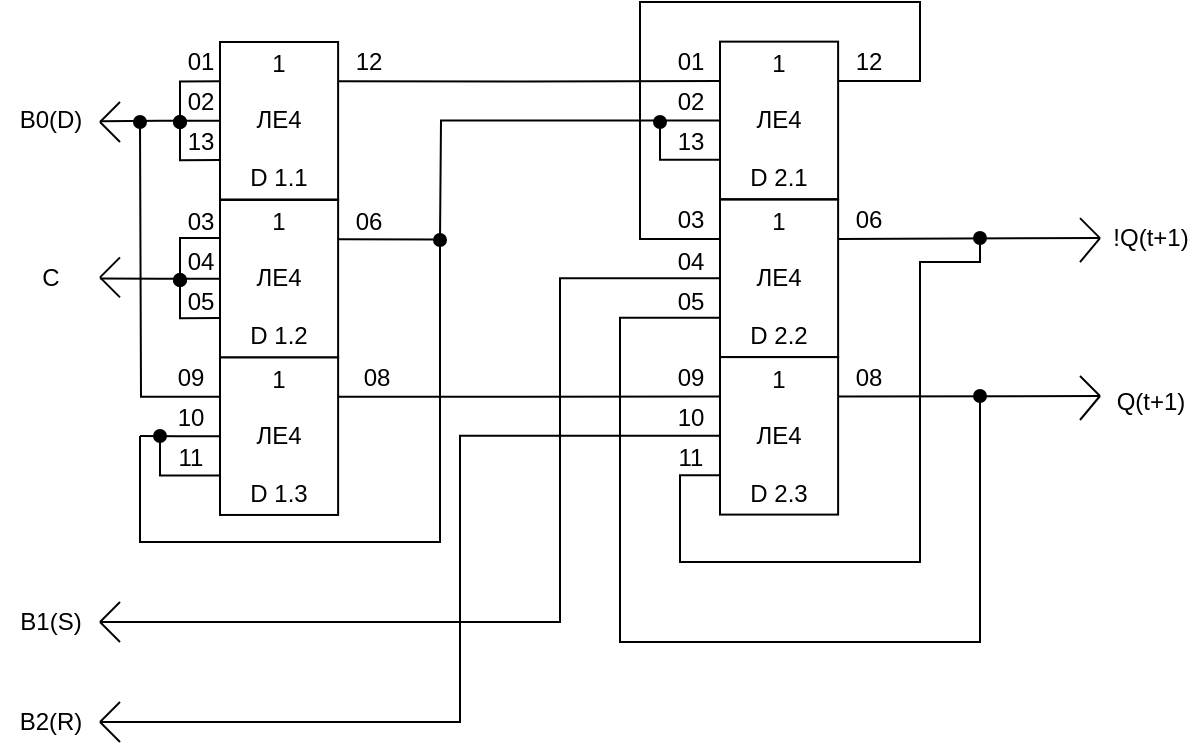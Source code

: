 <mxfile version="17.1.3" type="device"><diagram id="AHVZHnXbyiWFHeUcFGta" name="Page-1"><mxGraphModel dx="462" dy="761" grid="1" gridSize="10" guides="1" tooltips="1" connect="1" arrows="1" fold="1" page="1" pageScale="1" pageWidth="827" pageHeight="1169" math="0" shadow="0"><root><mxCell id="0"/><mxCell id="1" parent="0"/><mxCell id="nDY1ct7P0T2ZTpATLgYF-3" value="" style="group" vertex="1" connectable="0" parent="1"><mxGeometry x="110" y="80" width="62.874" height="78.74" as="geometry"/></mxCell><mxCell id="nDY1ct7P0T2ZTpATLgYF-1" value="1&lt;br&gt;&lt;br&gt;ЛЕ4&lt;br&gt;&lt;br&gt;D 1.1&lt;br&gt;" style="rounded=0;whiteSpace=wrap;html=1;" vertex="1" parent="nDY1ct7P0T2ZTpATLgYF-3"><mxGeometry width="59.055" height="78.74" as="geometry"/></mxCell><mxCell id="nDY1ct7P0T2ZTpATLgYF-4" value="" style="group" vertex="1" connectable="0" parent="1"><mxGeometry x="110" y="159" width="60" height="78.74" as="geometry"/></mxCell><mxCell id="nDY1ct7P0T2ZTpATLgYF-5" value="1&lt;br&gt;&lt;br&gt;ЛЕ4&lt;br&gt;&lt;br&gt;D 1.2" style="rounded=0;whiteSpace=wrap;html=1;" vertex="1" parent="nDY1ct7P0T2ZTpATLgYF-4"><mxGeometry width="59.055" height="78.74" as="geometry"/></mxCell><mxCell id="nDY1ct7P0T2ZTpATLgYF-7" value="" style="group" vertex="1" connectable="0" parent="1"><mxGeometry x="110" y="237.74" width="59.055" height="78.74" as="geometry"/></mxCell><mxCell id="nDY1ct7P0T2ZTpATLgYF-8" value="1&lt;br&gt;&lt;br&gt;ЛЕ4&lt;br&gt;&lt;br&gt;D 1.3" style="rounded=0;whiteSpace=wrap;html=1;" vertex="1" parent="nDY1ct7P0T2ZTpATLgYF-7"><mxGeometry width="59.055" height="78.74" as="geometry"/></mxCell><mxCell id="nDY1ct7P0T2ZTpATLgYF-10" style="edgeStyle=orthogonalEdgeStyle;rounded=0;orthogonalLoop=1;jettySize=auto;html=1;exitX=0;exitY=0.5;exitDx=0;exitDy=0;endArrow=none;endFill=0;" edge="1" parent="1" source="nDY1ct7P0T2ZTpATLgYF-1"><mxGeometry relative="1" as="geometry"><mxPoint x="50" y="119.621" as="targetPoint"/></mxGeometry></mxCell><mxCell id="nDY1ct7P0T2ZTpATLgYF-11" style="edgeStyle=orthogonalEdgeStyle;rounded=0;orthogonalLoop=1;jettySize=auto;html=1;exitX=0;exitY=0.5;exitDx=0;exitDy=0;endArrow=none;endFill=0;" edge="1" parent="1" source="nDY1ct7P0T2ZTpATLgYF-5"><mxGeometry relative="1" as="geometry"><mxPoint x="50" y="198.241" as="targetPoint"/></mxGeometry></mxCell><mxCell id="nDY1ct7P0T2ZTpATLgYF-12" style="edgeStyle=orthogonalEdgeStyle;rounded=0;orthogonalLoop=1;jettySize=auto;html=1;exitX=0;exitY=0.5;exitDx=0;exitDy=0;endArrow=none;endFill=0;" edge="1" parent="1" source="nDY1ct7P0T2ZTpATLgYF-8"><mxGeometry relative="1" as="geometry"><mxPoint x="70" y="277" as="targetPoint"/></mxGeometry></mxCell><mxCell id="nDY1ct7P0T2ZTpATLgYF-13" style="edgeStyle=orthogonalEdgeStyle;rounded=0;orthogonalLoop=1;jettySize=auto;html=1;exitX=0;exitY=0.25;exitDx=0;exitDy=0;endArrow=oval;endFill=1;" edge="1" parent="1" source="nDY1ct7P0T2ZTpATLgYF-1"><mxGeometry relative="1" as="geometry"><mxPoint x="90" y="120" as="targetPoint"/></mxGeometry></mxCell><mxCell id="nDY1ct7P0T2ZTpATLgYF-14" style="edgeStyle=orthogonalEdgeStyle;rounded=0;orthogonalLoop=1;jettySize=auto;html=1;exitX=0;exitY=0.75;exitDx=0;exitDy=0;endArrow=oval;endFill=1;" edge="1" parent="1" source="nDY1ct7P0T2ZTpATLgYF-1"><mxGeometry relative="1" as="geometry"><mxPoint x="90" y="120" as="targetPoint"/></mxGeometry></mxCell><mxCell id="nDY1ct7P0T2ZTpATLgYF-15" value="" style="endArrow=none;html=1;rounded=0;" edge="1" parent="1"><mxGeometry width="50" height="50" relative="1" as="geometry"><mxPoint x="50" y="120" as="sourcePoint"/><mxPoint x="60" y="110" as="targetPoint"/></mxGeometry></mxCell><mxCell id="nDY1ct7P0T2ZTpATLgYF-16" value="" style="endArrow=none;html=1;rounded=0;" edge="1" parent="1"><mxGeometry width="50" height="50" relative="1" as="geometry"><mxPoint x="60" y="130" as="sourcePoint"/><mxPoint x="50" y="120" as="targetPoint"/></mxGeometry></mxCell><mxCell id="nDY1ct7P0T2ZTpATLgYF-17" value="B0(D)" style="text;html=1;align=center;verticalAlign=middle;resizable=0;points=[];autosize=1;strokeColor=none;fillColor=none;" vertex="1" parent="1"><mxGeometry y="109.37" width="50" height="20" as="geometry"/></mxCell><mxCell id="nDY1ct7P0T2ZTpATLgYF-18" value="01" style="text;html=1;align=center;verticalAlign=middle;resizable=0;points=[];autosize=1;strokeColor=none;fillColor=none;" vertex="1" parent="1"><mxGeometry x="85" y="80" width="30" height="20" as="geometry"/></mxCell><mxCell id="nDY1ct7P0T2ZTpATLgYF-19" value="02" style="text;html=1;align=center;verticalAlign=middle;resizable=0;points=[];autosize=1;strokeColor=none;fillColor=none;" vertex="1" parent="1"><mxGeometry x="85" y="100" width="30" height="20" as="geometry"/></mxCell><mxCell id="nDY1ct7P0T2ZTpATLgYF-20" value="13" style="text;html=1;align=center;verticalAlign=middle;resizable=0;points=[];autosize=1;strokeColor=none;fillColor=none;" vertex="1" parent="1"><mxGeometry x="85" y="120" width="30" height="20" as="geometry"/></mxCell><mxCell id="nDY1ct7P0T2ZTpATLgYF-21" style="edgeStyle=orthogonalEdgeStyle;rounded=0;orthogonalLoop=1;jettySize=auto;html=1;exitX=1;exitY=0.25;exitDx=0;exitDy=0;endArrow=none;endFill=0;entryX=0;entryY=0.25;entryDx=0;entryDy=0;" edge="1" parent="1" source="nDY1ct7P0T2ZTpATLgYF-1" target="nDY1ct7P0T2ZTpATLgYF-38"><mxGeometry relative="1" as="geometry"><mxPoint x="200" y="99.714" as="targetPoint"/></mxGeometry></mxCell><mxCell id="nDY1ct7P0T2ZTpATLgYF-22" value="12" style="text;html=1;align=center;verticalAlign=middle;resizable=0;points=[];autosize=1;strokeColor=none;fillColor=none;" vertex="1" parent="1"><mxGeometry x="169.06" y="79.82" width="30" height="20" as="geometry"/></mxCell><mxCell id="nDY1ct7P0T2ZTpATLgYF-23" value="" style="endArrow=none;html=1;rounded=0;" edge="1" parent="1"><mxGeometry width="50" height="50" relative="1" as="geometry"><mxPoint x="50" y="197.69" as="sourcePoint"/><mxPoint x="60" y="187.69" as="targetPoint"/></mxGeometry></mxCell><mxCell id="nDY1ct7P0T2ZTpATLgYF-24" value="" style="endArrow=none;html=1;rounded=0;" edge="1" parent="1"><mxGeometry width="50" height="50" relative="1" as="geometry"><mxPoint x="60" y="207.69" as="sourcePoint"/><mxPoint x="50" y="197.69" as="targetPoint"/></mxGeometry></mxCell><mxCell id="nDY1ct7P0T2ZTpATLgYF-25" value="С" style="text;html=1;align=center;verticalAlign=middle;resizable=0;points=[];autosize=1;strokeColor=none;fillColor=none;" vertex="1" parent="1"><mxGeometry x="15" y="188.06" width="20" height="20" as="geometry"/></mxCell><mxCell id="nDY1ct7P0T2ZTpATLgYF-26" style="edgeStyle=orthogonalEdgeStyle;rounded=0;orthogonalLoop=1;jettySize=auto;html=1;exitX=0;exitY=0.25;exitDx=0;exitDy=0;endArrow=oval;endFill=1;" edge="1" parent="1"><mxGeometry relative="1" as="geometry"><mxPoint x="90" y="199" as="targetPoint"/><mxPoint x="110" y="178" as="sourcePoint"/></mxGeometry></mxCell><mxCell id="nDY1ct7P0T2ZTpATLgYF-27" style="edgeStyle=orthogonalEdgeStyle;rounded=0;orthogonalLoop=1;jettySize=auto;html=1;exitX=0;exitY=0.75;exitDx=0;exitDy=0;endArrow=oval;endFill=1;" edge="1" parent="1" source="nDY1ct7P0T2ZTpATLgYF-5"><mxGeometry relative="1" as="geometry"><mxPoint x="90" y="199" as="targetPoint"/></mxGeometry></mxCell><mxCell id="nDY1ct7P0T2ZTpATLgYF-28" value="03" style="text;html=1;align=center;verticalAlign=middle;resizable=0;points=[];autosize=1;strokeColor=none;fillColor=none;" vertex="1" parent="1"><mxGeometry x="85" y="160" width="30" height="20" as="geometry"/></mxCell><mxCell id="nDY1ct7P0T2ZTpATLgYF-29" value="04" style="text;html=1;align=center;verticalAlign=middle;resizable=0;points=[];autosize=1;strokeColor=none;fillColor=none;" vertex="1" parent="1"><mxGeometry x="85" y="180" width="30" height="20" as="geometry"/></mxCell><mxCell id="nDY1ct7P0T2ZTpATLgYF-30" value="05" style="text;html=1;align=center;verticalAlign=middle;resizable=0;points=[];autosize=1;strokeColor=none;fillColor=none;" vertex="1" parent="1"><mxGeometry x="85" y="200" width="30" height="20" as="geometry"/></mxCell><mxCell id="nDY1ct7P0T2ZTpATLgYF-32" style="edgeStyle=orthogonalEdgeStyle;rounded=0;orthogonalLoop=1;jettySize=auto;html=1;exitX=1;exitY=0.25;exitDx=0;exitDy=0;endArrow=none;endFill=0;" edge="1" parent="1" source="nDY1ct7P0T2ZTpATLgYF-5"><mxGeometry relative="1" as="geometry"><mxPoint x="70" y="277" as="targetPoint"/><Array as="points"><mxPoint x="220" y="179"/><mxPoint x="220" y="330"/><mxPoint x="70" y="330"/></Array></mxGeometry></mxCell><mxCell id="nDY1ct7P0T2ZTpATLgYF-33" value="06" style="text;html=1;align=center;verticalAlign=middle;resizable=0;points=[];autosize=1;strokeColor=none;fillColor=none;" vertex="1" parent="1"><mxGeometry x="169.06" y="160" width="30" height="20" as="geometry"/></mxCell><mxCell id="nDY1ct7P0T2ZTpATLgYF-34" style="edgeStyle=orthogonalEdgeStyle;rounded=0;orthogonalLoop=1;jettySize=auto;html=1;exitX=0;exitY=0.25;exitDx=0;exitDy=0;endArrow=oval;endFill=1;" edge="1" parent="1" source="nDY1ct7P0T2ZTpATLgYF-8"><mxGeometry relative="1" as="geometry"><mxPoint x="70" y="120" as="targetPoint"/></mxGeometry></mxCell><mxCell id="nDY1ct7P0T2ZTpATLgYF-35" style="edgeStyle=orthogonalEdgeStyle;rounded=0;orthogonalLoop=1;jettySize=auto;html=1;exitX=0;exitY=0.75;exitDx=0;exitDy=0;endArrow=oval;endFill=1;endSize=6;" edge="1" parent="1" source="nDY1ct7P0T2ZTpATLgYF-8"><mxGeometry relative="1" as="geometry"><mxPoint x="80" y="277" as="targetPoint"/></mxGeometry></mxCell><mxCell id="nDY1ct7P0T2ZTpATLgYF-36" style="edgeStyle=orthogonalEdgeStyle;rounded=0;orthogonalLoop=1;jettySize=auto;html=1;exitX=1;exitY=0.25;exitDx=0;exitDy=0;endArrow=none;endFill=0;endSize=6;entryX=0;entryY=0.25;entryDx=0;entryDy=0;" edge="1" parent="1" source="nDY1ct7P0T2ZTpATLgYF-8" target="nDY1ct7P0T2ZTpATLgYF-42"><mxGeometry relative="1" as="geometry"><mxPoint x="260" y="257.667" as="targetPoint"/></mxGeometry></mxCell><mxCell id="nDY1ct7P0T2ZTpATLgYF-37" value="" style="group" vertex="1" connectable="0" parent="1"><mxGeometry x="360" y="79.82" width="62.874" height="78.74" as="geometry"/></mxCell><mxCell id="nDY1ct7P0T2ZTpATLgYF-38" value="1&lt;br&gt;&lt;br&gt;ЛЕ4&lt;br&gt;&lt;br&gt;D 2.1" style="rounded=0;whiteSpace=wrap;html=1;" vertex="1" parent="nDY1ct7P0T2ZTpATLgYF-37"><mxGeometry width="59.055" height="78.74" as="geometry"/></mxCell><mxCell id="nDY1ct7P0T2ZTpATLgYF-39" value="" style="group" vertex="1" connectable="0" parent="1"><mxGeometry x="360" y="158.82" width="60" height="78.74" as="geometry"/></mxCell><mxCell id="nDY1ct7P0T2ZTpATLgYF-40" value="1&lt;br&gt;&lt;br&gt;ЛЕ4&lt;br&gt;&lt;br&gt;D 2.2" style="rounded=0;whiteSpace=wrap;html=1;" vertex="1" parent="nDY1ct7P0T2ZTpATLgYF-39"><mxGeometry width="59.055" height="78.74" as="geometry"/></mxCell><mxCell id="nDY1ct7P0T2ZTpATLgYF-41" value="" style="group" vertex="1" connectable="0" parent="1"><mxGeometry x="360" y="237.56" width="59.055" height="78.74" as="geometry"/></mxCell><mxCell id="nDY1ct7P0T2ZTpATLgYF-42" value="1&lt;br&gt;&lt;br&gt;ЛЕ4&lt;br&gt;&lt;br&gt;D 2.3" style="rounded=0;whiteSpace=wrap;html=1;" vertex="1" parent="nDY1ct7P0T2ZTpATLgYF-41"><mxGeometry width="59.055" height="78.74" as="geometry"/></mxCell><mxCell id="nDY1ct7P0T2ZTpATLgYF-45" value="01" style="text;html=1;align=center;verticalAlign=middle;resizable=0;points=[];autosize=1;strokeColor=none;fillColor=none;" vertex="1" parent="1"><mxGeometry x="330" y="80.0" width="30" height="20" as="geometry"/></mxCell><mxCell id="nDY1ct7P0T2ZTpATLgYF-46" value="02" style="text;html=1;align=center;verticalAlign=middle;resizable=0;points=[];autosize=1;strokeColor=none;fillColor=none;" vertex="1" parent="1"><mxGeometry x="330" y="100.0" width="30" height="20" as="geometry"/></mxCell><mxCell id="nDY1ct7P0T2ZTpATLgYF-47" value="13" style="text;html=1;align=center;verticalAlign=middle;resizable=0;points=[];autosize=1;strokeColor=none;fillColor=none;" vertex="1" parent="1"><mxGeometry x="330" y="120" width="30" height="20" as="geometry"/></mxCell><mxCell id="nDY1ct7P0T2ZTpATLgYF-48" style="edgeStyle=orthogonalEdgeStyle;rounded=0;orthogonalLoop=1;jettySize=auto;html=1;exitX=1;exitY=0.25;exitDx=0;exitDy=0;endArrow=none;endFill=0;entryX=0;entryY=0.25;entryDx=0;entryDy=0;" edge="1" parent="1" source="nDY1ct7P0T2ZTpATLgYF-38" target="nDY1ct7P0T2ZTpATLgYF-40"><mxGeometry relative="1" as="geometry"><mxPoint x="340" y="40" as="targetPoint"/><Array as="points"><mxPoint x="460" y="100"/><mxPoint x="460" y="60"/><mxPoint x="320" y="60"/><mxPoint x="320" y="179"/></Array></mxGeometry></mxCell><mxCell id="nDY1ct7P0T2ZTpATLgYF-49" value="12" style="text;html=1;align=center;verticalAlign=middle;resizable=0;points=[];autosize=1;strokeColor=none;fillColor=none;" vertex="1" parent="1"><mxGeometry x="419.06" y="80" width="30" height="20" as="geometry"/></mxCell><mxCell id="nDY1ct7P0T2ZTpATLgYF-52" value="03" style="text;html=1;align=center;verticalAlign=middle;resizable=0;points=[];autosize=1;strokeColor=none;fillColor=none;" vertex="1" parent="1"><mxGeometry x="330" y="158.56" width="30" height="20" as="geometry"/></mxCell><mxCell id="nDY1ct7P0T2ZTpATLgYF-53" value="04" style="text;html=1;align=center;verticalAlign=middle;resizable=0;points=[];autosize=1;strokeColor=none;fillColor=none;" vertex="1" parent="1"><mxGeometry x="330" y="180" width="30" height="20" as="geometry"/></mxCell><mxCell id="nDY1ct7P0T2ZTpATLgYF-54" value="05" style="text;html=1;align=center;verticalAlign=middle;resizable=0;points=[];autosize=1;strokeColor=none;fillColor=none;" vertex="1" parent="1"><mxGeometry x="330" y="200" width="30" height="20" as="geometry"/></mxCell><mxCell id="nDY1ct7P0T2ZTpATLgYF-55" value="06" style="text;html=1;align=center;verticalAlign=middle;resizable=0;points=[];autosize=1;strokeColor=none;fillColor=none;" vertex="1" parent="1"><mxGeometry x="419.06" y="158.56" width="30" height="20" as="geometry"/></mxCell><mxCell id="nDY1ct7P0T2ZTpATLgYF-58" style="edgeStyle=orthogonalEdgeStyle;rounded=0;orthogonalLoop=1;jettySize=auto;html=1;exitX=0;exitY=0.5;exitDx=0;exitDy=0;endArrow=oval;endFill=1;endSize=6;" edge="1" parent="1" source="nDY1ct7P0T2ZTpATLgYF-38"><mxGeometry relative="1" as="geometry"><mxPoint x="220" y="179" as="targetPoint"/></mxGeometry></mxCell><mxCell id="nDY1ct7P0T2ZTpATLgYF-59" style="edgeStyle=orthogonalEdgeStyle;rounded=0;orthogonalLoop=1;jettySize=auto;html=1;exitX=0;exitY=0.75;exitDx=0;exitDy=0;endArrow=oval;endFill=1;endSize=6;" edge="1" parent="1" source="nDY1ct7P0T2ZTpATLgYF-38"><mxGeometry relative="1" as="geometry"><mxPoint x="330" y="120" as="targetPoint"/><Array as="points"><mxPoint x="330" y="139"/><mxPoint x="330" y="120"/></Array></mxGeometry></mxCell><mxCell id="nDY1ct7P0T2ZTpATLgYF-60" value="09" style="text;html=1;align=center;verticalAlign=middle;resizable=0;points=[];autosize=1;strokeColor=none;fillColor=none;" vertex="1" parent="1"><mxGeometry x="80" y="237.74" width="30" height="20" as="geometry"/></mxCell><mxCell id="nDY1ct7P0T2ZTpATLgYF-61" value="10" style="text;html=1;align=center;verticalAlign=middle;resizable=0;points=[];autosize=1;strokeColor=none;fillColor=none;" vertex="1" parent="1"><mxGeometry x="80" y="257.74" width="30" height="20" as="geometry"/></mxCell><mxCell id="nDY1ct7P0T2ZTpATLgYF-62" value="11" style="text;html=1;align=center;verticalAlign=middle;resizable=0;points=[];autosize=1;strokeColor=none;fillColor=none;" vertex="1" parent="1"><mxGeometry x="80" y="277.74" width="30" height="20" as="geometry"/></mxCell><mxCell id="nDY1ct7P0T2ZTpATLgYF-63" value="08" style="text;html=1;align=center;verticalAlign=middle;resizable=0;points=[];autosize=1;strokeColor=none;fillColor=none;" vertex="1" parent="1"><mxGeometry x="172.87" y="237.74" width="30" height="20" as="geometry"/></mxCell><mxCell id="nDY1ct7P0T2ZTpATLgYF-64" value="B1(S)" style="text;html=1;align=center;verticalAlign=middle;resizable=0;points=[];autosize=1;strokeColor=none;fillColor=none;" vertex="1" parent="1"><mxGeometry y="360" width="50" height="20" as="geometry"/></mxCell><mxCell id="nDY1ct7P0T2ZTpATLgYF-66" value="B2(R)" style="text;html=1;align=center;verticalAlign=middle;resizable=0;points=[];autosize=1;strokeColor=none;fillColor=none;" vertex="1" parent="1"><mxGeometry y="410" width="50" height="20" as="geometry"/></mxCell><mxCell id="nDY1ct7P0T2ZTpATLgYF-67" style="edgeStyle=orthogonalEdgeStyle;rounded=0;orthogonalLoop=1;jettySize=auto;html=1;exitX=1;exitY=0.25;exitDx=0;exitDy=0;endArrow=none;endFill=0;endSize=6;" edge="1" parent="1" source="nDY1ct7P0T2ZTpATLgYF-40"><mxGeometry relative="1" as="geometry"><mxPoint x="550" y="178" as="targetPoint"/></mxGeometry></mxCell><mxCell id="nDY1ct7P0T2ZTpATLgYF-68" style="edgeStyle=orthogonalEdgeStyle;rounded=0;orthogonalLoop=1;jettySize=auto;html=1;endArrow=none;endFill=0;endSize=6;entryX=0;entryY=0.75;entryDx=0;entryDy=0;startArrow=oval;startFill=1;" edge="1" parent="1" target="nDY1ct7P0T2ZTpATLgYF-40"><mxGeometry relative="1" as="geometry"><mxPoint x="510" y="257.4" as="targetPoint"/><mxPoint x="490" y="257" as="sourcePoint"/><Array as="points"><mxPoint x="490" y="257"/><mxPoint x="490" y="380"/><mxPoint x="310" y="380"/><mxPoint x="310" y="218"/></Array></mxGeometry></mxCell><mxCell id="nDY1ct7P0T2ZTpATLgYF-69" style="edgeStyle=orthogonalEdgeStyle;rounded=0;orthogonalLoop=1;jettySize=auto;html=1;endArrow=none;endFill=0;endSize=6;" edge="1" parent="1" source="nDY1ct7P0T2ZTpATLgYF-40"><mxGeometry relative="1" as="geometry"><mxPoint x="50" y="370" as="targetPoint"/><Array as="points"><mxPoint x="280" y="198"/><mxPoint x="280" y="370"/></Array></mxGeometry></mxCell><mxCell id="nDY1ct7P0T2ZTpATLgYF-70" value="" style="endArrow=none;html=1;rounded=0;" edge="1" parent="1"><mxGeometry width="50" height="50" relative="1" as="geometry"><mxPoint x="50" y="370.0" as="sourcePoint"/><mxPoint x="60" y="360.0" as="targetPoint"/></mxGeometry></mxCell><mxCell id="nDY1ct7P0T2ZTpATLgYF-71" value="" style="endArrow=none;html=1;rounded=0;" edge="1" parent="1"><mxGeometry width="50" height="50" relative="1" as="geometry"><mxPoint x="60" y="380.0" as="sourcePoint"/><mxPoint x="50" y="370.0" as="targetPoint"/></mxGeometry></mxCell><mxCell id="nDY1ct7P0T2ZTpATLgYF-73" value="08" style="text;html=1;align=center;verticalAlign=middle;resizable=0;points=[];autosize=1;strokeColor=none;fillColor=none;" vertex="1" parent="1"><mxGeometry x="419.06" y="237.56" width="30" height="20" as="geometry"/></mxCell><mxCell id="nDY1ct7P0T2ZTpATLgYF-74" style="edgeStyle=orthogonalEdgeStyle;rounded=0;orthogonalLoop=1;jettySize=auto;html=1;exitX=0;exitY=0.5;exitDx=0;exitDy=0;endArrow=none;endFill=0;endSize=6;" edge="1" parent="1" source="nDY1ct7P0T2ZTpATLgYF-42"><mxGeometry relative="1" as="geometry"><mxPoint x="50" y="420" as="targetPoint"/><Array as="points"><mxPoint x="230" y="277"/><mxPoint x="230" y="420"/></Array></mxGeometry></mxCell><mxCell id="nDY1ct7P0T2ZTpATLgYF-75" value="" style="endArrow=none;html=1;rounded=0;" edge="1" parent="1"><mxGeometry width="50" height="50" relative="1" as="geometry"><mxPoint x="50" y="420" as="sourcePoint"/><mxPoint x="60" y="410" as="targetPoint"/></mxGeometry></mxCell><mxCell id="nDY1ct7P0T2ZTpATLgYF-76" value="" style="endArrow=none;html=1;rounded=0;" edge="1" parent="1"><mxGeometry width="50" height="50" relative="1" as="geometry"><mxPoint x="60" y="430" as="sourcePoint"/><mxPoint x="50" y="420" as="targetPoint"/></mxGeometry></mxCell><mxCell id="nDY1ct7P0T2ZTpATLgYF-77" style="edgeStyle=orthogonalEdgeStyle;rounded=0;orthogonalLoop=1;jettySize=auto;html=1;exitX=0;exitY=0.75;exitDx=0;exitDy=0;endArrow=oval;endFill=1;endSize=6;" edge="1" parent="1" source="nDY1ct7P0T2ZTpATLgYF-42"><mxGeometry relative="1" as="geometry"><mxPoint x="490" y="178" as="targetPoint"/><Array as="points"><mxPoint x="340" y="297"/><mxPoint x="340" y="340"/><mxPoint x="460" y="340"/><mxPoint x="460" y="190"/><mxPoint x="490" y="190"/></Array></mxGeometry></mxCell><mxCell id="nDY1ct7P0T2ZTpATLgYF-78" value="09" style="text;html=1;align=center;verticalAlign=middle;resizable=0;points=[];autosize=1;strokeColor=none;fillColor=none;" vertex="1" parent="1"><mxGeometry x="330" y="237.74" width="30" height="20" as="geometry"/></mxCell><mxCell id="nDY1ct7P0T2ZTpATLgYF-79" value="10" style="text;html=1;align=center;verticalAlign=middle;resizable=0;points=[];autosize=1;strokeColor=none;fillColor=none;" vertex="1" parent="1"><mxGeometry x="330" y="257.74" width="30" height="20" as="geometry"/></mxCell><mxCell id="nDY1ct7P0T2ZTpATLgYF-80" value="11" style="text;html=1;align=center;verticalAlign=middle;resizable=0;points=[];autosize=1;strokeColor=none;fillColor=none;" vertex="1" parent="1"><mxGeometry x="330" y="277.74" width="30" height="20" as="geometry"/></mxCell><mxCell id="nDY1ct7P0T2ZTpATLgYF-81" value="" style="endArrow=none;html=1;rounded=0;endSize=6;exitX=1;exitY=0.25;exitDx=0;exitDy=0;" edge="1" parent="1" source="nDY1ct7P0T2ZTpATLgYF-42"><mxGeometry width="50" height="50" relative="1" as="geometry"><mxPoint x="490" y="257" as="sourcePoint"/><mxPoint x="550" y="257" as="targetPoint"/></mxGeometry></mxCell><mxCell id="nDY1ct7P0T2ZTpATLgYF-82" value="" style="endArrow=none;html=1;rounded=0;" edge="1" parent="1"><mxGeometry width="50" height="50" relative="1" as="geometry"><mxPoint x="540" y="247" as="sourcePoint"/><mxPoint x="550" y="257" as="targetPoint"/></mxGeometry></mxCell><mxCell id="nDY1ct7P0T2ZTpATLgYF-83" value="" style="endArrow=none;html=1;rounded=0;" edge="1" parent="1"><mxGeometry width="50" height="50" relative="1" as="geometry"><mxPoint x="550" y="257" as="sourcePoint"/><mxPoint x="540" y="269" as="targetPoint"/></mxGeometry></mxCell><mxCell id="nDY1ct7P0T2ZTpATLgYF-84" value="" style="endArrow=none;html=1;rounded=0;" edge="1" parent="1"><mxGeometry width="50" height="50" relative="1" as="geometry"><mxPoint x="540" y="168.06" as="sourcePoint"/><mxPoint x="550" y="178.06" as="targetPoint"/></mxGeometry></mxCell><mxCell id="nDY1ct7P0T2ZTpATLgYF-85" value="" style="endArrow=none;html=1;rounded=0;" edge="1" parent="1"><mxGeometry width="50" height="50" relative="1" as="geometry"><mxPoint x="550" y="178.06" as="sourcePoint"/><mxPoint x="540" y="190.06" as="targetPoint"/></mxGeometry></mxCell><mxCell id="nDY1ct7P0T2ZTpATLgYF-86" value="!Q(t+1)" style="text;html=1;align=center;verticalAlign=middle;resizable=0;points=[];autosize=1;strokeColor=none;fillColor=none;" vertex="1" parent="1"><mxGeometry x="550" y="168.06" width="50" height="20" as="geometry"/></mxCell><mxCell id="nDY1ct7P0T2ZTpATLgYF-87" value="Q(t+1)" style="text;html=1;align=center;verticalAlign=middle;resizable=0;points=[];autosize=1;strokeColor=none;fillColor=none;" vertex="1" parent="1"><mxGeometry x="550" y="250" width="50" height="20" as="geometry"/></mxCell></root></mxGraphModel></diagram></mxfile>